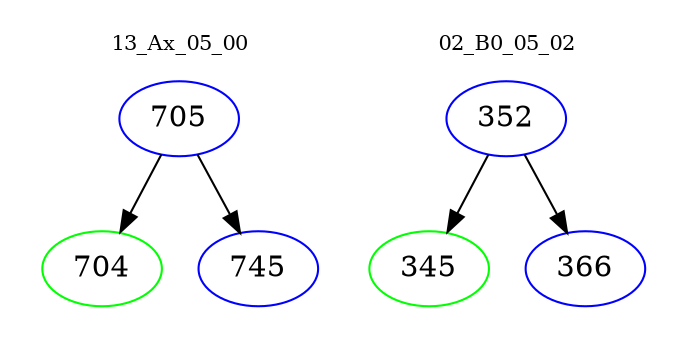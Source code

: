 digraph{
subgraph cluster_0 {
color = white
label = "13_Ax_05_00";
fontsize=10;
T0_705 [label="705", color="blue"]
T0_705 -> T0_704 [color="black"]
T0_704 [label="704", color="green"]
T0_705 -> T0_745 [color="black"]
T0_745 [label="745", color="blue"]
}
subgraph cluster_1 {
color = white
label = "02_B0_05_02";
fontsize=10;
T1_352 [label="352", color="blue"]
T1_352 -> T1_345 [color="black"]
T1_345 [label="345", color="green"]
T1_352 -> T1_366 [color="black"]
T1_366 [label="366", color="blue"]
}
}
